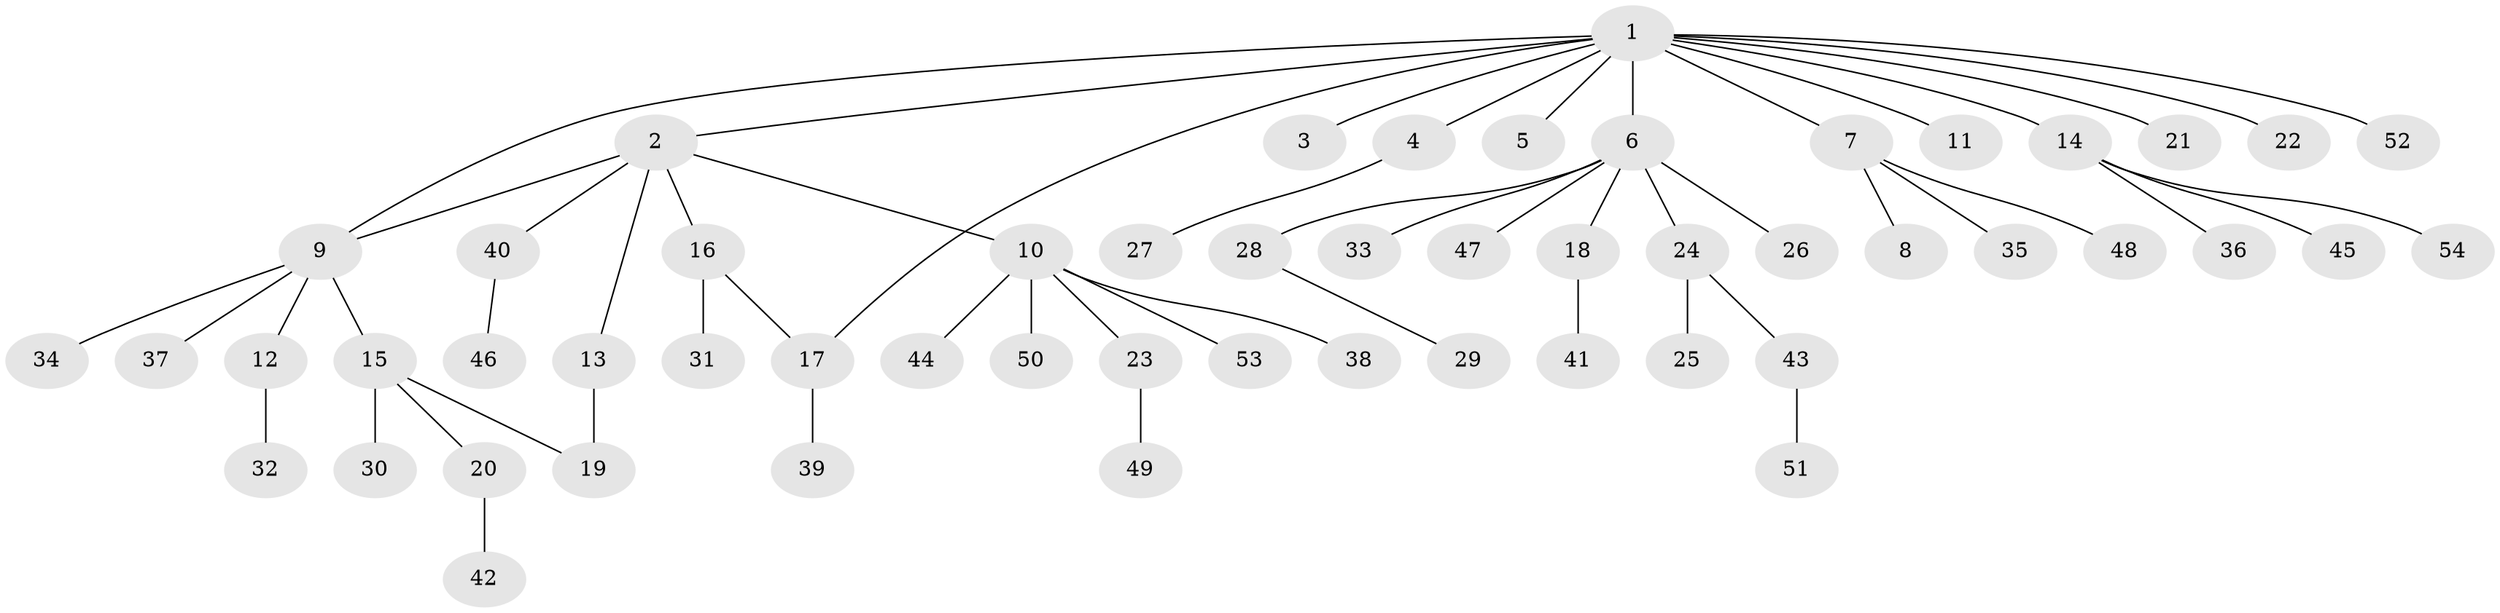 // Generated by graph-tools (version 1.1) at 2025/35/03/09/25 02:35:26]
// undirected, 54 vertices, 56 edges
graph export_dot {
graph [start="1"]
  node [color=gray90,style=filled];
  1;
  2;
  3;
  4;
  5;
  6;
  7;
  8;
  9;
  10;
  11;
  12;
  13;
  14;
  15;
  16;
  17;
  18;
  19;
  20;
  21;
  22;
  23;
  24;
  25;
  26;
  27;
  28;
  29;
  30;
  31;
  32;
  33;
  34;
  35;
  36;
  37;
  38;
  39;
  40;
  41;
  42;
  43;
  44;
  45;
  46;
  47;
  48;
  49;
  50;
  51;
  52;
  53;
  54;
  1 -- 2;
  1 -- 3;
  1 -- 4;
  1 -- 5;
  1 -- 6;
  1 -- 7;
  1 -- 9;
  1 -- 11;
  1 -- 14;
  1 -- 17;
  1 -- 21;
  1 -- 22;
  1 -- 52;
  2 -- 9;
  2 -- 10;
  2 -- 13;
  2 -- 16;
  2 -- 40;
  4 -- 27;
  6 -- 18;
  6 -- 24;
  6 -- 26;
  6 -- 28;
  6 -- 33;
  6 -- 47;
  7 -- 8;
  7 -- 35;
  7 -- 48;
  9 -- 12;
  9 -- 15;
  9 -- 34;
  9 -- 37;
  10 -- 23;
  10 -- 38;
  10 -- 44;
  10 -- 50;
  10 -- 53;
  12 -- 32;
  13 -- 19;
  14 -- 36;
  14 -- 45;
  14 -- 54;
  15 -- 19;
  15 -- 20;
  15 -- 30;
  16 -- 17;
  16 -- 31;
  17 -- 39;
  18 -- 41;
  20 -- 42;
  23 -- 49;
  24 -- 25;
  24 -- 43;
  28 -- 29;
  40 -- 46;
  43 -- 51;
}
